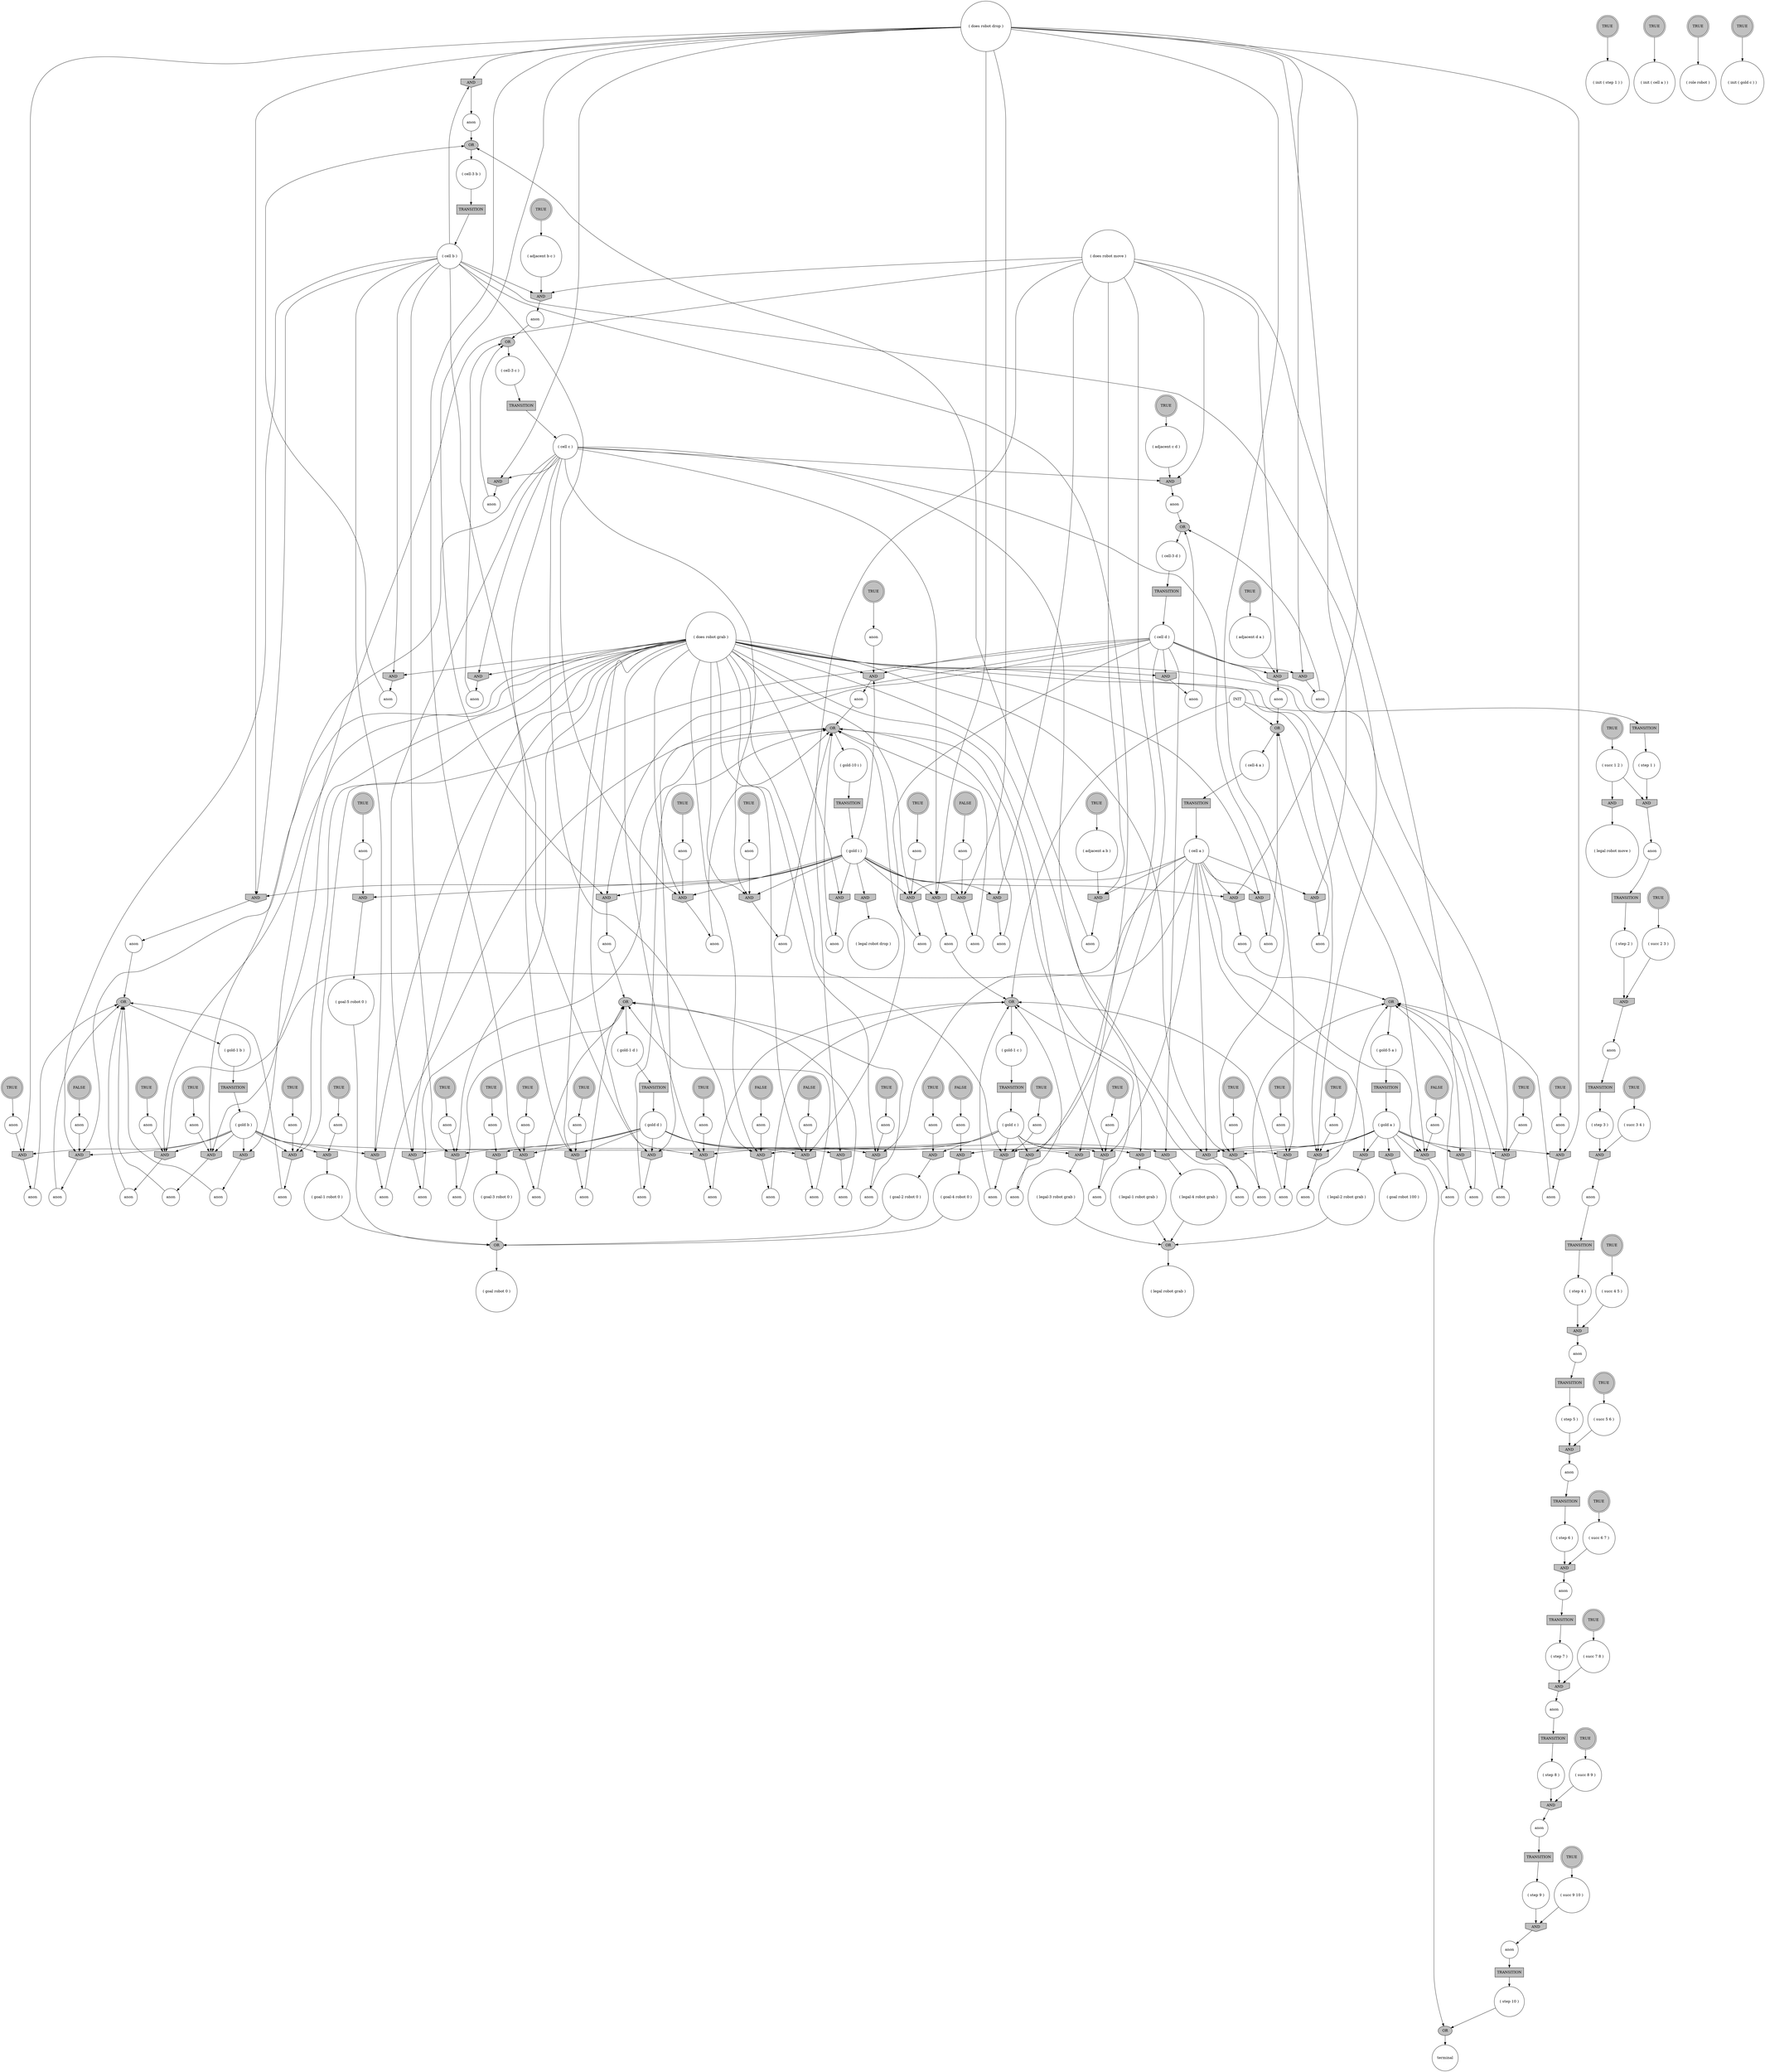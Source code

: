 digraph propNet
{
	"@10e3293"[shape=doublecircle, style= filled, fillcolor=grey, label="TRUE"]; "@10e3293"->"@1c282a1"; 
	"@1a99561"[shape=ellipse, style= filled, fillcolor=grey, label="OR"]; "@1a99561"->"@29ab3e"; 
	"@10849bc"[shape=circle, style= filled, fillcolor=white, label="( step 6 )"]; "@10849bc"->"@1f8c6df"; 
	"@1b8f864"[shape=invhouse, style= filled, fillcolor=grey, label="AND"]; "@1b8f864"->"@1cbfe9d"; 
	"@19b5393"[shape=invhouse, style= filled, fillcolor=grey, label="AND"]; "@19b5393"->"@1d80e6d"; 
	"@10045eb"[shape=doublecircle, style= filled, fillcolor=grey, label="TRUE"]; "@10045eb"->"@1be0f0a"; 
	"@1bd2664"[shape=circle, style= filled, fillcolor=white, label="anon"]; "@1bd2664"->"@110c424"; 
	"@109fd93"[shape=doublecircle, style= filled, fillcolor=grey, label="TRUE"]; "@109fd93"->"@8acf6e"; 
	"@765a16"[shape=invhouse, style= filled, fillcolor=grey, label="AND"]; "@765a16"->"@7c4c51"; 
	"@105b99f"[shape=circle, style= filled, fillcolor=white, label="( cell-3 c )"]; "@105b99f"->"@1d9fd51"; 
	"@110fe28"[shape=invhouse, style= filled, fillcolor=grey, label="AND"]; "@110fe28"->"@141b571"; 
	"@d3d6f"[shape=circle, style= filled, fillcolor=white, label="( goal-3 robot 0 )"]; "@d3d6f"->"@94884d"; 
	"@94884d"[shape=ellipse, style= filled, fillcolor=grey, label="OR"]; "@94884d"->"@2ba11b"; 
	"@d1e89e"[shape=circle, style= filled, fillcolor=white, label="( init ( step 1 ) )"]; 
	"@17e4ca"[shape=circle, style= filled, fillcolor=white, label="( gold-5 a )"]; "@17e4ca"->"@6025e7"; 
	"@1479feb"[shape=circle, style= filled, fillcolor=white, label="anon"]; "@1479feb"->"@1e87719"; 
	"@141b571"[shape=circle, style= filled, fillcolor=white, label="( legal-4 robot grab )"]; "@141b571"->"@1fddc31"; 
	"@1362012"[shape=box, style= filled, fillcolor=grey, label="TRANSITION"]; "@1362012"->"@ba9340"; 
	"@bfea1d"[shape=circle, style= filled, fillcolor=white, label="anon"]; "@bfea1d"->"@9945ce"; 
	"@1df8b99"[shape=circle, style= filled, fillcolor=white, label="anon"]; "@1df8b99"->"@fbb7cb"; 
	"@12a0f6c"[shape=circle, style= filled, fillcolor=white, label="anon"]; "@12a0f6c"->"@12d263f"; 
	"@ff057f"[shape=doublecircle, style= filled, fillcolor=grey, label="TRUE"]; "@ff057f"->"@d1e89e"; 
	"@1fa1bb6"[shape=circle, style= filled, fillcolor=white, label="( cell-4 a )"]; "@1fa1bb6"->"@126f75b"; 
	"@f1bb78"[shape=circle, style= filled, fillcolor=white, label="anon"]; "@f1bb78"->"@a6d51e"; 
	"@1fddc31"[shape=ellipse, style= filled, fillcolor=grey, label="OR"]; "@1fddc31"->"@ec4a87"; 
	"@1315d34"[shape=circle, style= filled, fillcolor=white, label="( gold-1 c )"]; "@1315d34"->"@1827284"; 
	"@1c92535"[shape=circle, style= filled, fillcolor=white, label="anon"]; "@1c92535"->"@105d88a"; 
	"@1c9b9ca"[shape=invhouse, style= filled, fillcolor=grey, label="AND"]; "@1c9b9ca"->"@10bc49d"; 
	"@12bb7e0"[shape=doublecircle, style= filled, fillcolor=grey, label="TRUE"]; "@12bb7e0"->"@a4e2e3"; 
	"@21b220"[shape=circle, style= filled, fillcolor=white, label="anon"]; "@21b220"->"@9945ce"; 
	"@2cb49d"[shape=circle, style= filled, fillcolor=white, label="( gold-1 b )"]; "@2cb49d"->"@134a7d8"; 
	"@ba9340"[shape=circle, style= filled, fillcolor=white, label="( step 4 )"]; "@ba9340"->"@b0bad7"; 
	"@ba8602"[shape=doublecircle, style= filled, fillcolor=grey, label="TRUE"]; "@ba8602"->"@d6a05e"; 
	"@1d6776d"[shape=circle, style= filled, fillcolor=white, label="anon"]; "@1d6776d"->"@1c9a690"; 
	"@5329c5"[shape=doublecircle, style= filled, fillcolor=grey, label="TRUE"]; "@5329c5"->"@1292d26"; 
	"@f01a1e"[shape=doublecircle, style= filled, fillcolor=grey, label="TRUE"]; "@f01a1e"->"@20be79"; 
	"@8c1dd9"[shape=doublecircle, style= filled, fillcolor=grey, label="TRUE"]; "@8c1dd9"->"@15fadcf"; 
	"@29ab3e"[shape=circle, style= filled, fillcolor=white, label="( gold-1 d )"]; "@29ab3e"->"@2a4983"; 
	"@1a5f739"[shape=invhouse, style= filled, fillcolor=grey, label="AND"]; "@1a5f739"->"@1f17e77"; 
	"@d02b51"[shape=circle, style= filled, fillcolor=white, label="anon"]; "@d02b51"->"@19d0a1"; 
	"@89cf1e"[shape=circle, style= filled, fillcolor=white, label="anon"]; "@89cf1e"->"@9945ce"; 
	"@ec4a87"[shape=circle, style= filled, fillcolor=white, label="( legal robot grab )"]; 
	"@14da8f4"[shape=invhouse, style= filled, fillcolor=grey, label="AND"]; "@14da8f4"->"@1968e23"; 
	"@497934"[shape=circle, style= filled, fillcolor=white, label="( gold-10 i )"]; "@497934"->"@e0b6f5"; 
	"@1e59128"[shape=invhouse, style= filled, fillcolor=grey, label="AND"]; "@1e59128"->"@73a34b"; 
	"@fbb7cb"[shape=invhouse, style= filled, fillcolor=grey, label="AND"]; "@fbb7cb"->"@7808b9"; 
	"@12d3205"[shape=invhouse, style= filled, fillcolor=grey, label="AND"]; "@12d3205"->"@181edf4"; 
	"@10382a9"[shape=box, style= filled, fillcolor=grey, label="TRANSITION"]; "@10382a9"->"@1506dc4"; 
	"@1551f60"[shape=circle, style= filled, fillcolor=white, label="anon"]; "@1551f60"->"@ce2187"; 
	"@15b0afd"[shape=circle, style= filled, fillcolor=white, label="( gold a )"]; "@15b0afd"->"@b64435"; "@15b0afd"->"@25d2b2"; "@15b0afd"->"@76e369"; "@15b0afd"->"@1a33d48"; "@15b0afd"->"@17ce4e7"; "@15b0afd"->"@128f6ee"; "@15b0afd"->"@2e7820"; "@15b0afd"->"@1010058"; "@15b0afd"->"@146c1d4"; "@15b0afd"->"@3570b0"; "@15b0afd"->"@1dfc547"; 
	"@1db7df8"[shape=circle, style= filled, fillcolor=white, label="anon"]; "@1db7df8"->"@1faba46"; 
	"@d19bc8"[shape=circle, style= filled, fillcolor=white, label="anon"]; "@d19bc8"->"@1c0ec97"; 
	"@f11404"[shape=invhouse, style= filled, fillcolor=grey, label="AND"]; "@f11404"->"@14c1103"; 
	"@13a317a"[shape=invhouse, style= filled, fillcolor=grey, label="AND"]; "@13a317a"->"@763f5d"; 
	"@1a52fdf"[shape=circle, style= filled, fillcolor=white, label="anon"]; "@1a52fdf"->"@134e4fb"; 
	"@80fa6f"[shape=circle, style= filled, fillcolor=white, label="anon"]; "@80fa6f"->"@1e13d52"; 
	"@1fc2fb"[shape=circle, style= filled, fillcolor=white, label="anon"]; "@1fc2fb"->"@1de256f"; 
	"@d1fa5"[shape=circle, style= filled, fillcolor=white, label="anon"]; "@d1fa5"->"@1de256f"; 
	"@cd5f8b"[shape=box, style= filled, fillcolor=grey, label="TRANSITION"]; "@cd5f8b"->"@13adc56"; 
	"@c7b00c"[shape=invhouse, style= filled, fillcolor=grey, label="AND"]; "@c7b00c"->"@406199"; 
	"@132e13d"[shape=circle, style= filled, fillcolor=white, label="( cell a )"]; "@132e13d"->"@14da8f4"; "@132e13d"->"@b64435"; "@132e13d"->"@25d2b2"; "@132e13d"->"@121ab80"; "@132e13d"->"@482923"; "@132e13d"->"@1faba46"; "@132e13d"->"@fec107"; "@132e13d"->"@765a16"; "@132e13d"->"@12d263f"; "@132e13d"->"@14a8cd1"; "@132e13d"->"@3570b0"; 
	"@1827284"[shape=box, style= filled, fillcolor=grey, label="TRANSITION"]; "@1827284"->"@1e152c5"; 
	"@86fe26"[shape=invhouse, style= filled, fillcolor=grey, label="AND"]; "@86fe26"->"@a352a5"; 
	"@162dbb6"[shape=circle, style= filled, fillcolor=white, label="( goal robot 100 )"]; 
	"@c931fc"[shape=box, style= filled, fillcolor=grey, label="TRANSITION"]; "@c931fc"->"@3820e"; 
	"@15fadcf"[shape=circle, style= filled, fillcolor=white, label="anon"]; "@15fadcf"->"@5e179a"; 
	"@17d5d2a"[shape=circle, style= filled, fillcolor=white, label="( cell d )"]; "@17d5d2a"->"@cfec48"; "@17d5d2a"->"@115273a"; "@17d5d2a"->"@c7b00c"; "@17d5d2a"->"@7b6889"; "@17d5d2a"->"@16df84b"; "@17d5d2a"->"@10a3b24"; "@17d5d2a"->"@86fe26"; "@17d5d2a"->"@110fe28"; "@17d5d2a"->"@17ee8b8"; "@17d5d2a"->"@1dfc547"; "@17d5d2a"->"@1081d2e"; 
	"@1ea5671"[shape=circle, style= filled, fillcolor=white, label="anon"]; "@1ea5671"->"@1e87719"; 
	"@4aeb52"[shape=doublecircle, style= filled, fillcolor=grey, label="TRUE"]; "@4aeb52"->"@a4e743"; 
	"@14a8cd1"[shape=invhouse, style= filled, fillcolor=grey, label="AND"]; "@14a8cd1"->"@d19bc8"; 
	"@1922221"[shape=circle, style= filled, fillcolor=white, label="anon"]; "@1922221"->"@12611a7"; 
	"@1edc073"[shape=invhouse, style= filled, fillcolor=grey, label="AND"]; "@1edc073"->"@860d49"; 
	"@1595f51"[shape=doublecircle, style= filled, fillcolor=grey, label="TRUE"]; "@1595f51"->"@1275d39"; 
	"@1319c"[shape=invhouse, style= filled, fillcolor=grey, label="AND"]; "@1319c"->"@1e8a1f6"; 
	"@1d64c37"[shape=invhouse, style= filled, fillcolor=grey, label="AND"]; "@1d64c37"->"@1a62c31"; 
	"@704baa"[shape=circle, style= filled, fillcolor=white, label="anon"]; "@704baa"->"@139eeda"; 
	"@5a9de6"[shape=doublecircle, style= filled, fillcolor=grey, label="TRUE"]; "@5a9de6"->"@12a0f6c"; 
	"@bdab91"[shape=circle, style= filled, fillcolor=white, label="anon"]; "@bdab91"->"@1010058"; 
	"@10a6ae2"[shape=circle, style= filled, fillcolor=white, label="( role robot )"]; 
	"@12c7568"[shape=circle, style= filled, fillcolor=white, label="anon"]; "@12c7568"->"@1de256f"; 
	"@139b78e"[shape=circle, style= filled, fillcolor=white, label="INIT"]; "@139b78e"->"@1de256f"; "@139b78e"->"@1016632"; "@139b78e"->"@1c0ec97"; 
	"@3820e"[shape=circle, style= filled, fillcolor=white, label="( step 3 )"]; "@3820e"->"@1e59128"; 
	"@7bb290"[shape=circle, style= filled, fillcolor=white, label="anon"]; "@7bb290"->"@1386918"; 
	"@99353f"[shape=circle, style= filled, fillcolor=white, label="anon"]; "@99353f"->"@9945ce"; 
	"@10da5eb"[shape=circle, style= filled, fillcolor=white, label="anon"]; "@10da5eb"->"@1de256f"; 
	"@1ea0252"[shape=invhouse, style= filled, fillcolor=grey, label="AND"]; "@1ea0252"->"@1a52fdf"; 
	"@1431340"[shape=invhouse, style= filled, fillcolor=grey, label="AND"]; "@1431340"->"@1ec6696"; 
	"@1d9fd51"[shape=box, style= filled, fillcolor=grey, label="TRANSITION"]; "@1d9fd51"->"@d251a3"; 
	"@1808199"[shape=circle, style= filled, fillcolor=white, label="anon"]; "@1808199"->"@5973ea"; 
	"@123b25c"[shape=circle, style= filled, fillcolor=white, label="( succ 6 7 )"]; "@123b25c"->"@1f8c6df"; 
	"@134e4fb"[shape=box, style= filled, fillcolor=grey, label="TRANSITION"]; "@134e4fb"->"@193722c"; 
	"@1275d39"[shape=circle, style= filled, fillcolor=white, label="anon"]; "@1275d39"->"@4e280c"; 
	"@c1f10e"[shape=circle, style= filled, fillcolor=white, label="terminal"]; 
	"@13bd574"[shape=circle, style= filled, fillcolor=white, label="anon"]; "@13bd574"->"@cd5f8b"; 
	"@a9c09e"[shape=invhouse, style= filled, fillcolor=grey, label="AND"]; "@a9c09e"->"@1c92535"; 
	"@1e3118a"[shape=circle, style= filled, fillcolor=white, label="( goal-1 robot 0 )"]; "@1e3118a"->"@94884d"; 
	"@1a62c31"[shape=circle, style= filled, fillcolor=white, label="( legal-3 robot grab )"]; "@1a62c31"->"@1fddc31"; 
	"@181edf4"[shape=circle, style= filled, fillcolor=white, label="anon"]; "@181edf4"->"@12611a7"; 
	"@17ee8b8"[shape=invhouse, style= filled, fillcolor=grey, label="AND"]; "@17ee8b8"->"@1551f60"; 
	"@54a328"[shape=invhouse, style= filled, fillcolor=grey, label="AND"]; "@54a328"->"@341960"; 
	"@10f6d3"[shape=circle, style= filled, fillcolor=white, label="anon"]; "@10f6d3"->"@1dfc547"; 
	"@15663a2"[shape=invhouse, style= filled, fillcolor=grey, label="AND"]; "@15663a2"->"@17725c4"; 
	"@c88440"[shape=doublecircle, style= filled, fillcolor=grey, label="TRUE"]; "@c88440"->"@982589"; 
	"@14c194d"[shape=circle, style= filled, fillcolor=white, label="anon"]; "@14c194d"->"@76e369"; 
	"@146c1d4"[shape=invhouse, style= filled, fillcolor=grey, label="AND"]; "@146c1d4"->"@162dbb6"; 
	"@17a8a02"[shape=circle, style= filled, fillcolor=white, label="anon"]; "@17a8a02"->"@1e87719"; 
	"@99681b"[shape=box, style= filled, fillcolor=grey, label="TRANSITION"]; "@99681b"->"@1b8e059"; 
	"@3b1d04"[shape=circle, style= filled, fillcolor=white, label="( goal-4 robot 0 )"]; "@3b1d04"->"@94884d"; 
	"@641e9a"[shape=circle, style= filled, fillcolor=white, label="anon"]; "@641e9a"->"@1e87719"; 
	"@1ff7a1e"[shape=circle, style= filled, fillcolor=white, label="( does robot drop )"]; "@1ff7a1e"->"@198a455"; "@1ff7a1e"->"@13a317a"; "@1ff7a1e"->"@121ab80"; "@1ff7a1e"->"@76e369"; "@1ff7a1e"->"@1b8f864"; "@1ff7a1e"->"@1d009b4"; "@1ff7a1e"->"@17ee8b8"; "@1ff7a1e"->"@120cc56"; "@1ff7a1e"->"@fd68b1"; "@1ff7a1e"->"@a6d51e"; "@1ff7a1e"->"@10a3b24"; "@1ff7a1e"->"@14a8cd1"; "@1ff7a1e"->"@a9c09e"; 
	"@121ab80"[shape=invhouse, style= filled, fillcolor=grey, label="AND"]; "@121ab80"->"@15e9756"; 
	"@4ac00c"[shape=doublecircle, style= filled, fillcolor=grey, label="FALSE"]; "@4ac00c"->"@bdab91"; 
	"@1f8c6df"[shape=invhouse, style= filled, fillcolor=grey, label="AND"]; "@1f8c6df"->"@104faf8"; 
	"@cfec48"[shape=invhouse, style= filled, fillcolor=grey, label="AND"]; "@cfec48"->"@1c0e45a"; 
	"@139eeda"[shape=invhouse, style= filled, fillcolor=grey, label="AND"]; "@139eeda"->"@1fc2fb"; 
	"@73a34b"[shape=circle, style= filled, fillcolor=white, label="anon"]; "@73a34b"->"@1362012"; 
	"@10a3b24"[shape=invhouse, style= filled, fillcolor=grey, label="AND"]; "@10a3b24"->"@e91f5d"; 
	"@860d49"[shape=circle, style= filled, fillcolor=white, label="anon"]; "@860d49"->"@5973ea"; 
	"@6e293a"[shape=circle, style= filled, fillcolor=white, label="( gold b )"]; "@6e293a"->"@cfec48"; "@6e293a"->"@1c9a690"; "@6e293a"->"@1865b28"; "@6e293a"->"@1d64c37"; "@6e293a"->"@12d263f"; "@6e293a"->"@a9c09e"; "@6e293a"->"@19d0a1"; "@6e293a"->"@f11404"; "@6e293a"->"@54a328"; 
	"@1081d2e"[shape=invhouse, style= filled, fillcolor=grey, label="AND"]; "@1081d2e"->"@10da5eb"; 
	"@14c1103"[shape=circle, style= filled, fillcolor=white, label="anon"]; "@14c1103"->"@1e87719"; 
	"@4cee32"[shape=circle, style= filled, fillcolor=white, label="anon"]; "@4cee32"->"@198a455"; 
	"@1b8e059"[shape=circle, style= filled, fillcolor=white, label="( cell b )"]; "@1b8e059"->"@fd68b1"; "@1b8e059"->"@1c9a690"; "@1b8e059"->"@13a317a"; "@1b8e059"->"@1edc073"; "@1b8e059"->"@1d64c37"; "@1b8e059"->"@139eeda"; "@1b8e059"->"@1a33d48"; "@1b8e059"->"@12d3205"; "@1b8e059"->"@1e13d52"; "@1b8e059"->"@1431340"; "@1b8e059"->"@f11404"; 
	"@1ee4648"[shape=circle, style= filled, fillcolor=white, label="anon"]; "@1ee4648"->"@1c0ec97"; 
	"@1bc82e7"[shape=circle, style= filled, fillcolor=white, label="( succ 5 6 )"]; "@1bc82e7"->"@120d62b"; 
	"@19b5217"[shape=circle, style= filled, fillcolor=white, label="( cell-3 b )"]; "@19b5217"->"@99681b"; 
	"@1be0f0a"[shape=circle, style= filled, fillcolor=white, label="( succ 7 8 )"]; "@1be0f0a"->"@140c281"; 
	"@4b035d"[shape=doublecircle, style= filled, fillcolor=grey, label="FALSE"]; "@4b035d"->"@f1bb78"; 
	"@6025e7"[shape=box, style= filled, fillcolor=grey, label="TRANSITION"]; "@6025e7"->"@15b0afd"; 
	"@2e7820"[shape=invhouse, style= filled, fillcolor=grey, label="AND"]; "@2e7820"->"@587c94"; 
	"@172e449"[shape=doublecircle, style= filled, fillcolor=grey, label="TRUE"]; "@172e449"->"@b02efa"; 
	"@1f17e77"[shape=circle, style= filled, fillcolor=white, label="( legal robot drop )"]; 
	"@f8968f"[shape=circle, style= filled, fillcolor=white, label="( cell-3 d )"]; "@f8968f"->"@1630ab9"; 
	"@698403"[shape=doublecircle, style= filled, fillcolor=grey, label="TRUE"]; "@698403"->"@1b3f829"; 
	"@110c424"[shape=box, style= filled, fillcolor=grey, label="TRANSITION"]; "@110c424"->"@1238bd2"; 
	"@39ab89"[shape=circle, style= filled, fillcolor=white, label="( goal-5 robot 0 )"]; "@39ab89"->"@94884d"; 
	"@1e97f9f"[shape=doublecircle, style= filled, fillcolor=grey, label="TRUE"]; "@1e97f9f"->"@1551d7f"; 
	"@1c56c60"[shape=doublecircle, style= filled, fillcolor=grey, label="TRUE"]; "@1c56c60"->"@1cac6db"; 
	"@1d009b4"[shape=invhouse, style= filled, fillcolor=grey, label="AND"]; "@1d009b4"->"@12c7568"; 
	"@77a7f9"[shape=doublecircle, style= filled, fillcolor=grey, label="TRUE"]; "@77a7f9"->"@704baa"; 
	"@1386918"[shape=box, style= filled, fillcolor=grey, label="TRANSITION"]; "@1386918"->"@10849bc"; 
	"@bb7759"[shape=circle, style= filled, fillcolor=white, label="anon"]; "@bb7759"->"@1b8f864"; 
	"@104faf8"[shape=circle, style= filled, fillcolor=white, label="anon"]; "@104faf8"->"@73a7ab"; 
	"@12d263f"[shape=invhouse, style= filled, fillcolor=grey, label="AND"]; "@12d263f"->"@10e790c"; 
	"@73a7ab"[shape=box, style= filled, fillcolor=grey, label="TRANSITION"]; "@73a7ab"->"@a1d1f4"; 
	"@a1d1f4"[shape=circle, style= filled, fillcolor=white, label="( step 7 )"]; "@a1d1f4"->"@140c281"; 
	"@1e8a1f6"[shape=circle, style= filled, fillcolor=white, label="anon"]; "@1e8a1f6"->"@1de256f"; 
	"@17ce4e7"[shape=invhouse, style= filled, fillcolor=grey, label="AND"]; "@17ce4e7"->"@89cf1e"; 
	"@e1d5ea"[shape=doublecircle, style= filled, fillcolor=grey, label="TRUE"]; "@e1d5ea"->"@a17083"; 
	"@d251a3"[shape=circle, style= filled, fillcolor=white, label="( cell c )"]; "@d251a3"->"@107ebe1"; "@d251a3"->"@1543c88"; "@d251a3"->"@120cc56"; "@d251a3"->"@9e29fb"; "@d251a3"->"@16fa474"; "@d251a3"->"@1bc887b"; "@d251a3"->"@19b5393"; "@d251a3"->"@1d009b4"; "@d251a3"->"@166aa18"; "@d251a3"->"@17ce4e7"; "@d251a3"->"@19d0a1"; 
	"@1adc30"[shape=circle, style= filled, fillcolor=white, label="anon"]; "@1adc30"->"@ce2187"; 
	"@120d62b"[shape=invhouse, style= filled, fillcolor=grey, label="AND"]; "@120d62b"->"@7bb290"; 
	"@15253d5"[shape=circle, style= filled, fillcolor=white, label="( legal-1 robot grab )"]; "@15253d5"->"@1fddc31"; 
	"@c24c0"[shape=circle, style= filled, fillcolor=white, label="anon"]; "@c24c0"->"@dc57db"; 
	"@a4e743"[shape=circle, style= filled, fillcolor=white, label="anon"]; "@a4e743"->"@a9c09e"; 
	"@e0b6f5"[shape=box, style= filled, fillcolor=grey, label="TRANSITION"]; "@e0b6f5"->"@1995d80"; 
	"@9945ce"[shape=ellipse, style= filled, fillcolor=grey, label="OR"]; "@9945ce"->"@17e4ca"; 
	"@120cc56"[shape=invhouse, style= filled, fillcolor=grey, label="AND"]; "@120cc56"->"@166a22b"; 
	"@861f24"[shape=circle, style= filled, fillcolor=white, label="anon"]; "@861f24"->"@1e87719"; 
	"@1292d26"[shape=circle, style= filled, fillcolor=white, label="anon"]; "@1292d26"->"@166aa18"; 
	"@ce5b1c"[shape=invhouse, style= filled, fillcolor=grey, label="AND"]; "@ce5b1c"->"@1ab28fe"; 
	"@b2a2d8"[shape=circle, style= filled, fillcolor=white, label="anon"]; "@b2a2d8"->"@1a99561"; 
	"@2a15cd"[shape=circle, style= filled, fillcolor=white, label="anon"]; "@2a15cd"->"@105d88a"; 
	"@8acf6e"[shape=circle, style= filled, fillcolor=white, label="( succ 1 2 )"]; "@8acf6e"->"@1ebd75b"; "@8acf6e"->"@1ea0252"; 
	"@4e79f1"[shape=doublecircle, style= filled, fillcolor=grey, label="FALSE"]; "@4e79f1"->"@8bdcd2"; 
	"@1c0e45a"[shape=circle, style= filled, fillcolor=white, label="anon"]; "@1c0e45a"->"@105d88a"; 
	"@3570b0"[shape=invhouse, style= filled, fillcolor=grey, label="AND"]; "@3570b0"->"@21b220"; 
	"@b9b538"[shape=doublecircle, style= filled, fillcolor=grey, label="TRUE"]; "@b9b538"->"@1bc82e7"; 
	"@1c282a1"[shape=circle, style= filled, fillcolor=white, label="anon"]; "@1c282a1"->"@115273a"; 
	"@25d2b2"[shape=invhouse, style= filled, fillcolor=grey, label="AND"]; "@25d2b2"->"@9df354"; 
	"@9e29fb"[shape=invhouse, style= filled, fillcolor=grey, label="AND"]; "@9e29fb"->"@15253d5"; 
	"@1a786c3"[shape=circle, style= filled, fillcolor=white, label="( adjacent b c )"]; "@1a786c3"->"@1edc073"; 
	"@c68c3"[shape=circle, style= filled, fillcolor=white, label="anon"]; "@c68c3"->"@1a33d48"; 
	"@191d8c1"[shape=circle, style= filled, fillcolor=white, label="( adjacent c d )"]; "@191d8c1"->"@16fa474"; 
	"@140c281"[shape=invhouse, style= filled, fillcolor=grey, label="AND"]; "@140c281"->"@c24c0"; 
	"@1f26605"[shape=circle, style= filled, fillcolor=white, label="anon"]; "@1f26605"->"@1a99561"; 
	"@1c0ec97"[shape=ellipse, style= filled, fillcolor=grey, label="OR"]; "@1c0ec97"->"@1fa1bb6"; 
	"@64f6cd"[shape=circle, style= filled, fillcolor=white, label="( adjacent a b )"]; "@64f6cd"->"@fec107"; 
	"@10a2d64"[shape=doublecircle, style= filled, fillcolor=grey, label="FALSE"]; "@10a2d64"->"@79717e"; 
	"@587c94"[shape=circle, style= filled, fillcolor=white, label="anon"]; "@587c94"->"@9945ce"; 
	"@1b383e9"[shape=circle, style= filled, fillcolor=white, label="( does robot grab )"]; "@1b383e9"->"@107ebe1"; "@1b383e9"->"@14da8f4"; "@1b383e9"->"@1c9a690"; "@1b383e9"->"@c7b00c"; "@1b383e9"->"@19b5393"; "@1b383e9"->"@86fe26"; "@1b383e9"->"@12d3205"; "@1b383e9"->"@1d15445"; "@1b383e9"->"@19d0a1"; "@1b383e9"->"@1543c88"; "@1b383e9"->"@765a16"; "@1b383e9"->"@1a33d48"; "@1b383e9"->"@12d263f"; "@1b383e9"->"@166aa18"; "@1b383e9"->"@1431340"; "@1b383e9"->"@f11404"; "@1b383e9"->"@1dfc547"; "@1b383e9"->"@482923"; "@1b383e9"->"@1faba46"; "@1b383e9"->"@17ce4e7"; "@1b383e9"->"@1e13d52"; "@1b383e9"->"@cfec48"; "@1b383e9"->"@b64435"; "@1b383e9"->"@115273a"; "@1b383e9"->"@1bc887b"; "@1b383e9"->"@16df84b"; "@1b383e9"->"@139eeda"; "@1b383e9"->"@3570b0"; "@1b383e9"->"@1081d2e"; 
	"@1cac6db"[shape=circle, style= filled, fillcolor=white, label="anon"]; "@1cac6db"->"@1865b28"; 
	"@166a22b"[shape=circle, style= filled, fillcolor=white, label="anon"]; "@166a22b"->"@5973ea"; 
	"@4e280c"[shape=invhouse, style= filled, fillcolor=grey, label="AND"]; "@4e280c"->"@d3d6f"; 
	"@13adc56"[shape=circle, style= filled, fillcolor=white, label="( step 10 )"]; "@13adc56"->"@128f6ee"; 
	"@8bdcd2"[shape=circle, style= filled, fillcolor=white, label="anon"]; "@8bdcd2"->"@19b5393"; 
	"@78a212"[shape=doublecircle, style= filled, fillcolor=grey, label="TRUE"]; "@78a212"->"@18f6235"; 
	"@13ad085"[shape=doublecircle, style= filled, fillcolor=grey, label="FALSE"]; "@13ad085"->"@1d6776d"; 
	"@1a9334"[shape=circle, style= filled, fillcolor=white, label="anon"]; "@1a9334"->"@1e87719"; 
	"@16fe0f4"[shape=circle, style= filled, fillcolor=white, label="anon"]; "@16fe0f4"->"@105d88a"; 
	"@1b09468"[shape=doublecircle, style= filled, fillcolor=grey, label="FALSE"]; "@1b09468"->"@1f6f296"; 
	"@982589"[shape=circle, style= filled, fillcolor=white, label="anon"]; "@982589"->"@17ce4e7"; 
	"@1e152c5"[shape=circle, style= filled, fillcolor=white, label="( gold c )"]; "@1e152c5"->"@1543c88"; "@1e152c5"->"@9e29fb"; "@1e152c5"->"@198a455"; "@1e152c5"->"@1319c"; "@1e152c5"->"@fbb7cb"; "@1e152c5"->"@19b5393"; "@1e152c5"->"@139eeda"; "@1e152c5"->"@765a16"; "@1e152c5"->"@1081d2e"; 
	"@1dfc547"[shape=invhouse, style= filled, fillcolor=grey, label="AND"]; "@1dfc547"->"@bd928a"; 
	"@134a7d8"[shape=box, style= filled, fillcolor=grey, label="TRANSITION"]; "@134a7d8"->"@6e293a"; 
	"@aa37a6"[shape=doublecircle, style= filled, fillcolor=grey, label="TRUE"]; "@aa37a6"->"@4cee32"; 
	"@1551d7f"[shape=circle, style= filled, fillcolor=white, label="( succ 4 5 )"]; "@1551d7f"->"@b0bad7"; 
	"@6cb8"[shape=doublecircle, style= filled, fillcolor=grey, label="TRUE"]; "@6cb8"->"@64f6cd"; 
	"@e80842"[shape=doublecircle, style= filled, fillcolor=grey, label="TRUE"]; "@e80842"->"@148bd3"; 
	"@d6a05e"[shape=circle, style= filled, fillcolor=white, label="( init ( cell a ) )"]; 
	"@f0c0d3"[shape=circle, style= filled, fillcolor=white, label="anon"]; "@f0c0d3"->"@c931fc"; 
	"@15ac3c9"[shape=circle, style= filled, fillcolor=white, label="( legal robot move )"]; 
	"@126f75b"[shape=box, style= filled, fillcolor=grey, label="TRANSITION"]; "@126f75b"->"@132e13d"; 
	"@1c9a690"[shape=invhouse, style= filled, fillcolor=grey, label="AND"]; "@1c9a690"->"@1f78ef1"; 
	"@1995d80"[shape=circle, style= filled, fillcolor=white, label="( gold i )"]; "@1995d80"->"@121ab80"; "@1995d80"->"@1faba46"; "@1995d80"->"@1d009b4"; "@1995d80"->"@1d15445"; "@1995d80"->"@fd68b1"; "@1995d80"->"@a6d51e"; "@1995d80"->"@1a5f739"; "@1995d80"->"@115273a"; "@1995d80"->"@1c9b9ca"; "@1995d80"->"@10a3b24"; "@1995d80"->"@166aa18"; "@1995d80"->"@1431340"; "@1995d80"->"@5e179a"; 
	"@20be79"[shape=circle, style= filled, fillcolor=white, label="( adjacent d a )"]; "@20be79"->"@7b6889"; 
	"@16fa474"[shape=invhouse, style= filled, fillcolor=grey, label="AND"]; "@16fa474"->"@2bb514"; 
	"@1e1a408"[shape=doublecircle, style= filled, fillcolor=grey, label="TRUE"]; "@1e1a408"->"@1a786c3"; 
	"@10bc49d"[shape=circle, style= filled, fillcolor=white, label="anon"]; "@10bc49d"->"@1e87719"; 
	"@166aa18"[shape=invhouse, style= filled, fillcolor=grey, label="AND"]; "@166aa18"->"@861f24"; 
	"@2ba11b"[shape=circle, style= filled, fillcolor=white, label="( goal robot 0 )"]; 
	"@9df354"[shape=circle, style= filled, fillcolor=white, label="( legal-2 robot grab )"]; "@9df354"->"@1fddc31"; 
	"@1f6f296"[shape=circle, style= filled, fillcolor=white, label="anon"]; "@1f6f296"->"@c7b00c"; 
	"@1faba46"[shape=invhouse, style= filled, fillcolor=grey, label="AND"]; "@1faba46"->"@17a8a02"; 
	"@1d80e6d"[shape=circle, style= filled, fillcolor=white, label="anon"]; "@1d80e6d"->"@1de256f"; 
	"@ef2c60"[shape=doublecircle, style= filled, fillcolor=grey, label="TRUE"]; "@ef2c60"->"@10a6ae2"; 
	"@1ebd75b"[shape=invhouse, style= filled, fillcolor=grey, label="AND"]; "@1ebd75b"->"@15ac3c9"; 
	"@5e5a50"[shape=circle, style= filled, fillcolor=white, label="anon"]; "@5e5a50"->"@1c0ec97"; 
	"@187814"[shape=circle, style= filled, fillcolor=white, label="( succ 9 10 )"]; "@187814"->"@157aa53"; 
	"@1b3f829"[shape=circle, style= filled, fillcolor=white, label="anon"]; "@1b3f829"->"@1081d2e"; 
	"@e91f5d"[shape=circle, style= filled, fillcolor=white, label="anon"]; "@e91f5d"->"@1a99561"; 
	"@2a4983"[shape=box, style= filled, fillcolor=grey, label="TRANSITION"]; "@2a4983"->"@105738"; 
	"@dc57db"[shape=box, style= filled, fillcolor=grey, label="TRANSITION"]; "@dc57db"->"@a761fe"; 
	"@157fb52"[shape=circle, style= filled, fillcolor=white, label="( succ 2 3 )"]; "@157fb52"->"@4f80d6"; 
	"@406199"[shape=circle, style= filled, fillcolor=white, label="anon"]; "@406199"->"@1a99561"; 
	"@1968e23"[shape=circle, style= filled, fillcolor=white, label="anon"]; "@1968e23"->"@1a99561"; 
	"@1543c88"[shape=invhouse, style= filled, fillcolor=grey, label="AND"]; "@1543c88"->"@1479feb"; 
	"@30d082"[shape=circle, style= filled, fillcolor=white, label="( succ 8 9 )"]; "@30d082"->"@15663a2"; 
	"@7b6889"[shape=invhouse, style= filled, fillcolor=grey, label="AND"]; "@7b6889"->"@5e5a50"; 
	"@1ab28fe"[shape=circle, style= filled, fillcolor=white, label="anon"]; "@1ab28fe"->"@1a99561"; 
	"@482923"[shape=invhouse, style= filled, fillcolor=grey, label="AND"]; "@482923"->"@1ee4648"; 
	"@148bd3"[shape=circle, style= filled, fillcolor=white, label="anon"]; "@148bd3"->"@765a16"; 
	"@1e13d52"[shape=invhouse, style= filled, fillcolor=grey, label="AND"]; "@1e13d52"->"@b2a2d8"; 
	"@a6d51e"[shape=invhouse, style= filled, fillcolor=grey, label="AND"]; "@a6d51e"->"@12a3793"; 
	"@b64435"[shape=invhouse, style= filled, fillcolor=grey, label="AND"]; "@b64435"->"@1a9334"; 
	"@12a3793"[shape=circle, style= filled, fillcolor=white, label="anon"]; "@12a3793"->"@1e87719"; 
	"@1ec6696"[shape=circle, style= filled, fillcolor=white, label="anon"]; "@1ec6696"->"@1e87719"; 
	"@1b9ce4b"[shape=doublecircle, style= filled, fillcolor=grey, label="TRUE"]; "@1b9ce4b"->"@80fa6f"; 
	"@bf7190"[shape=circle, style= filled, fillcolor=white, label="( init ( gold c ) )"]; 
	"@b8bef7"[shape=doublecircle, style= filled, fillcolor=grey, label="TRUE"]; "@b8bef7"->"@bf7190"; 
	"@1d15445"[shape=invhouse, style= filled, fillcolor=grey, label="AND"]; "@1d15445"->"@1ea5671"; 
	"@10f11b8"[shape=circle, style= filled, fillcolor=white, label="anon"]; "@10f11b8"->"@107ebe1"; 
	"@12b3d53"[shape=doublecircle, style= filled, fillcolor=grey, label="TRUE"]; "@12b3d53"->"@1db7df8"; 
	"@1238bd2"[shape=circle, style= filled, fillcolor=white, label="( step 5 )"]; "@1238bd2"->"@120d62b"; 
	"@1a33d48"[shape=invhouse, style= filled, fillcolor=grey, label="AND"]; "@1a33d48"->"@bfea1d"; 
	"@ee7a14"[shape=doublecircle, style= filled, fillcolor=grey, label="TRUE"]; "@ee7a14"->"@30d082"; 
	"@4f80d6"[shape=invhouse, style= filled, fillcolor=grey, label="AND"]; "@4f80d6"->"@f0c0d3"; 
	"@198a455"[shape=invhouse, style= filled, fillcolor=grey, label="AND"]; "@198a455"->"@d1fa5"; 
	"@193722c"[shape=circle, style= filled, fillcolor=white, label="( step 2 )"]; "@193722c"->"@4f80d6"; 
	"@1de256f"[shape=ellipse, style= filled, fillcolor=grey, label="OR"]; "@1de256f"->"@1315d34"; 
	"@1bcc0bc"[shape=doublecircle, style= filled, fillcolor=grey, label="TRUE"]; "@1bcc0bc"->"@10f6d3"; 
	"@79717e"[shape=circle, style= filled, fillcolor=white, label="anon"]; "@79717e"->"@3570b0"; 
	"@1630ab9"[shape=box, style= filled, fillcolor=grey, label="TRANSITION"]; "@1630ab9"->"@17d5d2a"; 
	"@115273a"[shape=invhouse, style= filled, fillcolor=grey, label="AND"]; "@115273a"->"@641e9a"; 
	"@1989f84"[shape=doublecircle, style= filled, fillcolor=grey, label="TRUE"]; "@1989f84"->"@bb7759"; 
	"@1010058"[shape=invhouse, style= filled, fillcolor=grey, label="AND"]; "@1010058"->"@3b1d04"; 
	"@5e179a"[shape=invhouse, style= filled, fillcolor=grey, label="AND"]; "@5e179a"->"@39ab89"; 
	"@18f6235"[shape=circle, style= filled, fillcolor=white, label="anon"]; "@18f6235"->"@14da8f4"; 
	"@1112783"[shape=doublecircle, style= filled, fillcolor=grey, label="TRUE"]; "@1112783"->"@14c194d"; 
	"@15e9756"[shape=circle, style= filled, fillcolor=white, label="anon"]; "@15e9756"->"@9945ce"; 
	"@76e369"[shape=invhouse, style= filled, fillcolor=grey, label="AND"]; "@76e369"->"@99353f"; 
	"@19d0a1"[shape=invhouse, style= filled, fillcolor=grey, label="AND"]; "@19d0a1"->"@16fe0f4"; 
	"@fec107"[shape=invhouse, style= filled, fillcolor=grey, label="AND"]; "@fec107"->"@1922221"; 
	"@e6ff0d"[shape=doublecircle, style= filled, fillcolor=grey, label="TRUE"]; "@e6ff0d"->"@157fb52"; 
	"@d81784"[shape=doublecircle, style= filled, fillcolor=grey, label="TRUE"]; "@d81784"->"@191d8c1"; 
	"@1462851"[shape=doublecircle, style= filled, fillcolor=grey, label="TRUE"]; "@1462851"->"@1df8b99"; 
	"@3e89c3"[shape=circle, style= filled, fillcolor=white, label="( step 1 )"]; "@3e89c3"->"@1ea0252"; 
	"@90cb03"[shape=doublecircle, style= filled, fillcolor=grey, label="TRUE"]; "@90cb03"->"@187814"; 
	"@b2002f"[shape=doublecircle, style= filled, fillcolor=grey, label="TRUE"]; "@b2002f"->"@c68c3"; 
	"@a352a5"[shape=circle, style= filled, fillcolor=white, label="anon"]; "@a352a5"->"@1e87719"; 
	"@b0bad7"[shape=invhouse, style= filled, fillcolor=grey, label="AND"]; "@b0bad7"->"@1bd2664"; 
	"@1506dc4"[shape=circle, style= filled, fillcolor=white, label="( step 9 )"]; "@1506dc4"->"@157aa53"; 
	"@1f78ef1"[shape=circle, style= filled, fillcolor=white, label="anon"]; "@1f78ef1"->"@105d88a"; 
	"@544ec1"[shape=doublecircle, style= filled, fillcolor=grey, label="TRUE"]; "@544ec1"->"@10f11b8"; 
	"@157aa53"[shape=invhouse, style= filled, fillcolor=grey, label="AND"]; "@157aa53"->"@13bd574"; 
	"@341960"[shape=circle, style= filled, fillcolor=white, label="anon"]; "@341960"->"@105d88a"; 
	"@1bc887b"[shape=invhouse, style= filled, fillcolor=grey, label="AND"]; "@1bc887b"->"@1808199"; 
	"@16df84b"[shape=invhouse, style= filled, fillcolor=grey, label="AND"]; "@16df84b"->"@1adc30"; 
	"@10e790c"[shape=circle, style= filled, fillcolor=white, label="anon"]; "@10e790c"->"@105d88a"; 
	"@2bb514"[shape=circle, style= filled, fillcolor=white, label="anon"]; "@2bb514"->"@ce2187"; 
	"@cbf30e"[shape=doublecircle, style= filled, fillcolor=grey, label="TRUE"]; "@cbf30e"->"@d02b51"; 
	"@1016632"[shape=box, style= filled, fillcolor=grey, label="TRANSITION"]; "@1016632"->"@3e89c3"; 
	"@7c4c51"[shape=circle, style= filled, fillcolor=white, label="anon"]; "@7c4c51"->"@1de256f"; 
	"@107ebe1"[shape=invhouse, style= filled, fillcolor=grey, label="AND"]; "@107ebe1"->"@1f26605"; 
	"@a17083"[shape=circle, style= filled, fillcolor=white, label="anon"]; "@a17083"->"@cfec48"; 
	"@763f5d"[shape=circle, style= filled, fillcolor=white, label="anon"]; "@763f5d"->"@12611a7"; 
	"@1e87719"[shape=ellipse, style= filled, fillcolor=grey, label="OR"]; "@1e87719"->"@497934"; 
	"@fd68b1"[shape=invhouse, style= filled, fillcolor=grey, label="AND"]; "@fd68b1"->"@2a15cd"; 
	"@7808b9"[shape=circle, style= filled, fillcolor=white, label="( goal-2 robot 0 )"]; "@7808b9"->"@94884d"; 
	"@1cbfe9d"[shape=circle, style= filled, fillcolor=white, label="anon"]; "@1cbfe9d"->"@1a99561"; 
	"@105d88a"[shape=ellipse, style= filled, fillcolor=grey, label="OR"]; "@105d88a"->"@2cb49d"; 
	"@121f1d"[shape=circle, style= filled, fillcolor=white, label="( does robot move )"]; "@121f1d"->"@1c9b9ca"; "@121f1d"->"@1319c"; "@121f1d"->"@16fa474"; "@121f1d"->"@ce5b1c"; "@121f1d"->"@7b6889"; "@121f1d"->"@fec107"; "@121f1d"->"@1edc073"; "@121f1d"->"@2e7820"; "@121f1d"->"@54a328"; 
	"@ce2187"[shape=ellipse, style= filled, fillcolor=grey, label="OR"]; "@ce2187"->"@f8968f"; 
	"@1865b28"[shape=invhouse, style= filled, fillcolor=grey, label="AND"]; "@1865b28"->"@1e3118a"; 
	"@b02efa"[shape=circle, style= filled, fillcolor=white, label="( succ 3 4 )"]; "@b02efa"->"@1e59128"; 
	"@a761fe"[shape=circle, style= filled, fillcolor=white, label="( step 8 )"]; "@a761fe"->"@15663a2"; 
	"@12611a7"[shape=ellipse, style= filled, fillcolor=grey, label="OR"]; "@12611a7"->"@19b5217"; 
	"@17725c4"[shape=circle, style= filled, fillcolor=white, label="anon"]; "@17725c4"->"@10382a9"; 
	"@5973ea"[shape=ellipse, style= filled, fillcolor=grey, label="OR"]; "@5973ea"->"@105b99f"; 
	"@288051"[shape=doublecircle, style= filled, fillcolor=grey, label="TRUE"]; "@288051"->"@123b25c"; 
	"@105738"[shape=circle, style= filled, fillcolor=white, label="( gold d )"]; "@105738"->"@107ebe1"; "@105738"->"@14da8f4"; "@105738"->"@c7b00c"; "@105738"->"@ce5b1c"; "@105738"->"@1b8f864"; "@105738"->"@86fe26"; "@105738"->"@110fe28"; "@105738"->"@1e13d52"; "@105738"->"@4e280c"; 
	"@a4e2e3"[shape=circle, style= filled, fillcolor=white, label="anon"]; "@a4e2e3"->"@1431340"; 
	"@128f6ee"[shape=ellipse, style= filled, fillcolor=grey, label="OR"]; "@128f6ee"->"@c1f10e"; 
	"@bd928a"[shape=circle, style= filled, fillcolor=white, label="anon"]; "@bd928a"->"@9945ce"; 
}